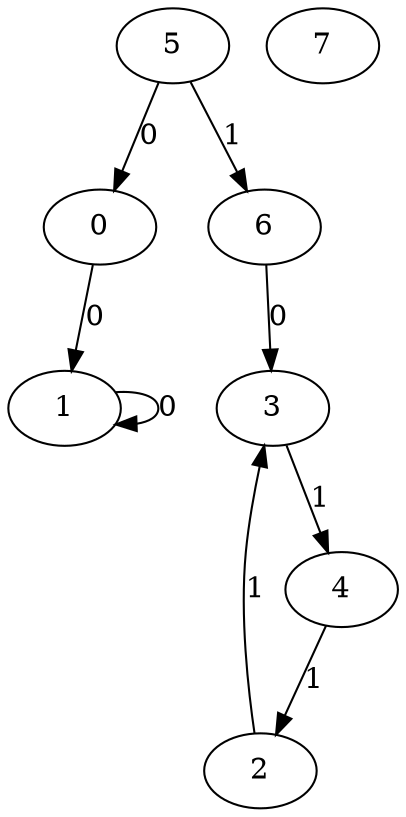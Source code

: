 digraph {
"5";
"0";
"1";
"6";
"2";
"3";
"4";
"7";
"5" -> "0" [label = "0"]
"0" -> "1" [label = "0"]
"1" -> "1" [label = "0"]
"5" -> "6" [label = "1"]
"4" -> "2" [label = "1"]
"6" -> "3" [label = "0"]
"2" -> "3" [label = "1"]
"3" -> "4" [label = "1"]
}
